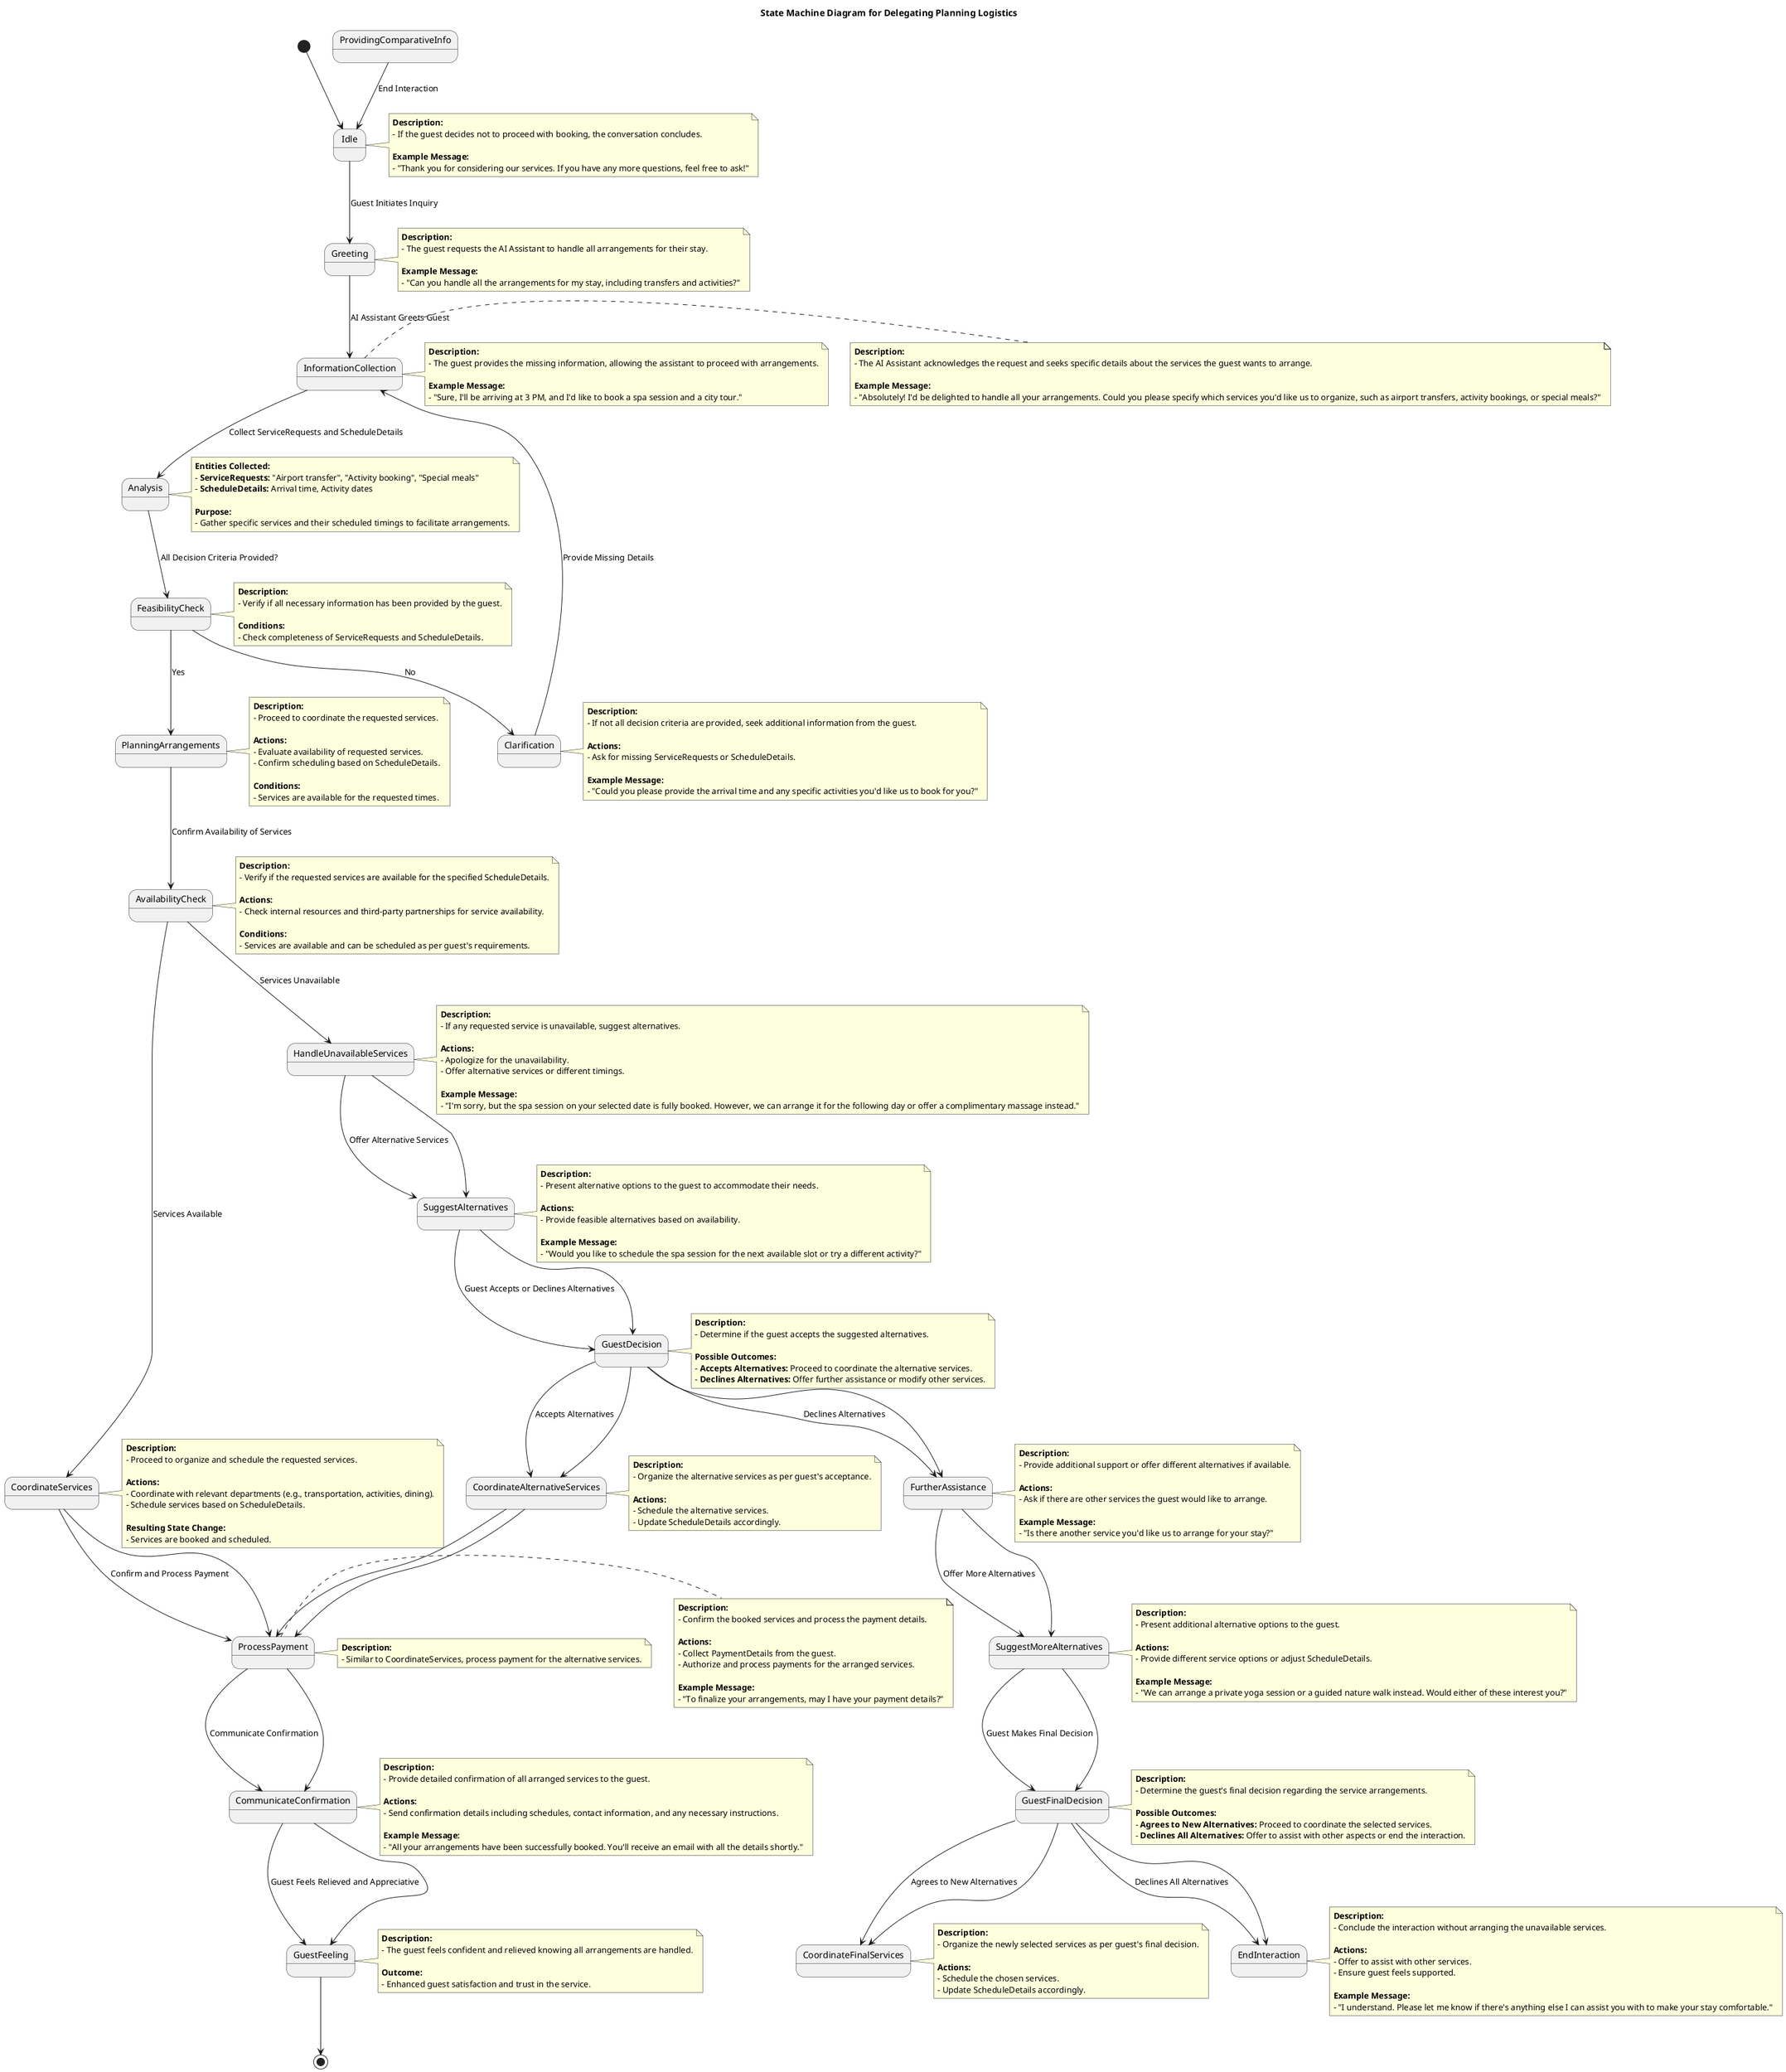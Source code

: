 @startuml
title State Machine Diagram for Delegating Planning Logistics

[*] --> Idle

Idle --> Greeting : Guest Initiates Inquiry
note right of Greeting
    **Description:**
    - The guest requests the AI Assistant to handle all arrangements for their stay.
    
    **Example Message:**
    - "Can you handle all the arrangements for my stay, including transfers and activities?"
end note

Greeting --> InformationCollection : AI Assistant Greets Guest
note right of InformationCollection
    **Description:**
    - The AI Assistant acknowledges the request and seeks specific details about the services the guest wants to arrange.
    
    **Example Message:**
    - "Absolutely! I'd be delighted to handle all your arrangements. Could you please specify which services you'd like us to organize, such as airport transfers, activity bookings, or special meals?"
end note

InformationCollection --> Analysis : Collect ServiceRequests and ScheduleDetails
note right of Analysis
    **Entities Collected:**
    - **ServiceRequests:** "Airport transfer", "Activity booking", "Special meals"
    - **ScheduleDetails:** Arrival time, Activity dates
    
    **Purpose:**
    - Gather specific services and their scheduled timings to facilitate arrangements.
end note

Analysis --> FeasibilityCheck : All Decision Criteria Provided?
note right of FeasibilityCheck
    **Description:**
    - Verify if all necessary information has been provided by the guest.
    
    **Conditions:**
    - Check completeness of ServiceRequests and ScheduleDetails.
end note

FeasibilityCheck --> PlanningArrangements : Yes
note right of PlanningArrangements
    **Description:**
    - Proceed to coordinate the requested services.
    
    **Actions:**
    - Evaluate availability of requested services.
    - Confirm scheduling based on ScheduleDetails.
    
    **Conditions:**
    - Services are available for the requested times.
end note

FeasibilityCheck --> Clarification : No
note right of Clarification
    **Description:**
    - If not all decision criteria are provided, seek additional information from the guest.
    
    **Actions:**
    - Ask for missing ServiceRequests or ScheduleDetails.
    
    **Example Message:**
    - "Could you please provide the arrival time and any specific activities you'd like us to book for you?"
end note

Clarification --> InformationCollection : Provide Missing Details
note right of InformationCollection
    **Description:**
    - The guest provides the missing information, allowing the assistant to proceed with arrangements.
    
    **Example Message:**
    - "Sure, I'll be arriving at 3 PM, and I'd like to book a spa session and a city tour."
end note

PlanningArrangements --> AvailabilityCheck : Confirm Availability of Services
note right of AvailabilityCheck
    **Description:**
    - Verify if the requested services are available for the specified ScheduleDetails.
    
    **Actions:**
    - Check internal resources and third-party partnerships for service availability.
    
    **Conditions:**
    - Services are available and can be scheduled as per guest's requirements.
end note

AvailabilityCheck --> CoordinateServices : Services Available
note right of CoordinateServices
    **Description:**
    - Proceed to organize and schedule the requested services.
    
    **Actions:**
    - Coordinate with relevant departments (e.g., transportation, activities, dining).
    - Schedule services based on ScheduleDetails.
    
    **Resulting State Change:**
    - Services are booked and scheduled.
end note

AvailabilityCheck --> HandleUnavailableServices : Services Unavailable
note right of HandleUnavailableServices
    **Description:**
    - If any requested service is unavailable, suggest alternatives.
    
    **Actions:**
    - Apologize for the unavailability.
    - Offer alternative services or different timings.
    
    **Example Message:**
    - "I'm sorry, but the spa session on your selected date is fully booked. However, we can arrange it for the following day or offer a complimentary massage instead."
end note

HandleUnavailableServices --> SuggestAlternatives : Offer Alternative Services
note right of SuggestAlternatives
    **Description:**
    - Present alternative options to the guest to accommodate their needs.
    
    **Actions:**
    - Provide feasible alternatives based on availability.
    
    **Example Message:**
    - "Would you like to schedule the spa session for the next available slot or try a different activity?"
end note

SuggestAlternatives --> GuestDecision : Guest Accepts or Declines Alternatives
note right of GuestDecision
    **Description:**
    - Determine if the guest accepts the suggested alternatives.
    
    **Possible Outcomes:**
    - **Accepts Alternatives:** Proceed to coordinate the alternative services.
    - **Declines Alternatives:** Offer further assistance or modify other services.
end note

GuestDecision --> CoordinateAlternativeServices : Accepts Alternatives
note right of CoordinateAlternativeServices
    **Description:**
    - Organize the alternative services as per guest's acceptance.
    
    **Actions:**
    - Schedule the alternative services.
    - Update ScheduleDetails accordingly.
end note

GuestDecision --> FurtherAssistance : Declines Alternatives
note right of FurtherAssistance
    **Description:**
    - Provide additional support or offer different alternatives if available.
    
    **Actions:**
    - Ask if there are other services the guest would like to arrange.
    
    **Example Message:**
    - "Is there another service you'd like us to arrange for your stay?"
end note

FurtherAssistance --> SuggestMoreAlternatives : Offer More Alternatives
note right of SuggestMoreAlternatives
    **Description:**
    - Present additional alternative options to the guest.
    
    **Actions:**
    - Provide different service options or adjust ScheduleDetails.
    
    **Example Message:**
    - "We can arrange a private yoga session or a guided nature walk instead. Would either of these interest you?"
end note

SuggestMoreAlternatives --> GuestFinalDecision : Guest Makes Final Decision
note right of GuestFinalDecision
    **Description:**
    - Determine the guest's final decision regarding the service arrangements.
    
    **Possible Outcomes:**
    - **Agrees to New Alternatives:** Proceed to coordinate the selected services.
    - **Declines All Alternatives:** Offer to assist with other aspects or end the interaction.
end note

GuestFinalDecision --> CoordinateFinalServices : Agrees to New Alternatives
note right of CoordinateFinalServices
    **Description:**
    - Organize the newly selected services as per guest's final decision.
    
    **Actions:**
    - Schedule the chosen services.
    - Update ScheduleDetails accordingly.
end note

GuestFinalDecision --> EndInteraction : Declines All Alternatives
note right of EndInteraction
    **Description:**
    - Conclude the interaction without arranging the unavailable services.
    
    **Actions:**
    - Offer to assist with other services.
    - Ensure guest feels supported.
    
    **Example Message:**
    - "I understand. Please let me know if there's anything else I can assist you with to make your stay comfortable."
end note

CoordinateServices --> ProcessPayment : Confirm and Process Payment
note right of ProcessPayment
    **Description:**
    - Confirm the booked services and process the payment details.
    
    **Actions:**
    - Collect PaymentDetails from the guest.
    - Authorize and process payments for the arranged services.
    
    **Example Message:**
    - "To finalize your arrangements, may I have your payment details?"
end note

CoordinateAlternativeServices --> ProcessPayment
note right of ProcessPayment
    **Description:**
    - Similar to CoordinateServices, process payment for the alternative services.
end note

ProcessPayment --> CommunicateConfirmation : Communicate Confirmation
note right of CommunicateConfirmation
    **Description:**
    - Provide detailed confirmation of all arranged services to the guest.
    
    **Actions:**
    - Send confirmation details including schedules, contact information, and any necessary instructions.
    
    **Example Message:**
    - "All your arrangements have been successfully booked. You'll receive an email with all the details shortly."
end note

CommunicateConfirmation --> GuestFeeling : Guest Feels Relieved and Appreciative
note right of GuestFeeling
    **Description:**
    - The guest feels confident and relieved knowing all arrangements are handled.
    
    **Outcome:**
    - Enhanced guest satisfaction and trust in the service.
end note

HandleUnavailableServices --> SuggestAlternatives
SuggestAlternatives --> GuestDecision
GuestDecision --> CoordinateAlternativeServices
GuestDecision --> FurtherAssistance
FurtherAssistance --> SuggestMoreAlternatives
SuggestMoreAlternatives --> GuestFinalDecision
GuestFinalDecision --> CoordinateFinalServices
GuestFinalDecision --> EndInteraction

CoordinateServices --> ProcessPayment
CoordinateAlternativeServices --> ProcessPayment
ProcessPayment --> CommunicateConfirmation
CommunicateConfirmation --> GuestFeeling
GuestFeeling --> [*]

ProvidingComparativeInfo --> Idle : End Interaction
note right of Idle
    **Description:**
    - If the guest decides not to proceed with booking, the conversation concludes.
    
    **Example Message:**
    - "Thank you for considering our services. If you have any more questions, feel free to ask!"
end note

@enduml

---

## **7. Delegating Planning Logistics**

### **Guest Intent:**

"Can you handle all the arrangements for my stay, including transfers and activities?"

**Guest's Job to Be Done:**

Entrust the agent with all logistical planning to reduce personal effort.

**Outcome for the Guest:**

Enjoy a seamless experience without worrying about details.

**Outcome for the Business:**

Provide comprehensive service, increasing guest satisfaction and potential revenue from additional services.

**Compulsory Entities:**

- **ServiceRequests**
    - **Type:** List of Strings
    - **Purpose:** Specific services to be arranged.
    - **Possible Values:** "Airport transfer", "Activity booking", "Special meals"
- **ScheduleDetails**
    - **Type:** Date and Time
    - **Purpose:** Timing for services.
    - **Possible Values:** Arrival time, Activity dates
- **PaymentDetails**
    - **Type:** Payment Information
    - **Purpose:** Process payments for additional services.
    - **Possible Values:** Credit card info, Payment authorization

**Key Conditions:**

- **Availability of Services**
    - **Description:** Confirm services can be provided.
    - **Related Entities:** ServiceRequests, ScheduleDetails

**Primary Actions:**

- **Coordinate Arrangements**
    - **Description:** Organize requested services.
    - **Required Entities:** ServiceRequests, ScheduleDetails
    - **Resulting State Change:** Services booked.
- **Communicate Confirmation**
    - **Description:** Provide details of arrangements.
    - **Required Entities:** ContactInformation
    - **Resulting State Change:** Guest informed and reassured.

**Core Conversation Flow:**

- **Initial State:**
    
    Entities Collected: ServiceRequests
    
- **Action:** Confirm availability and costs.
- **Action:** Process PaymentDetails.
- **Action:** Send confirmation details.
- **Final State:**
    
    Guest feels relieved and appreciative of the comprehensive service.
    

**Critical Error Handling:**

- **Error:** Service unavailable.
    - **Recovery Action:** Suggest alternatives.

**Evidence/Citation:**

- **Stakeholder Input:**
    - *Sana noted that handling logistics enhances the guest experience and fosters loyalty (Meeting Transcript, 00:50).*

---
